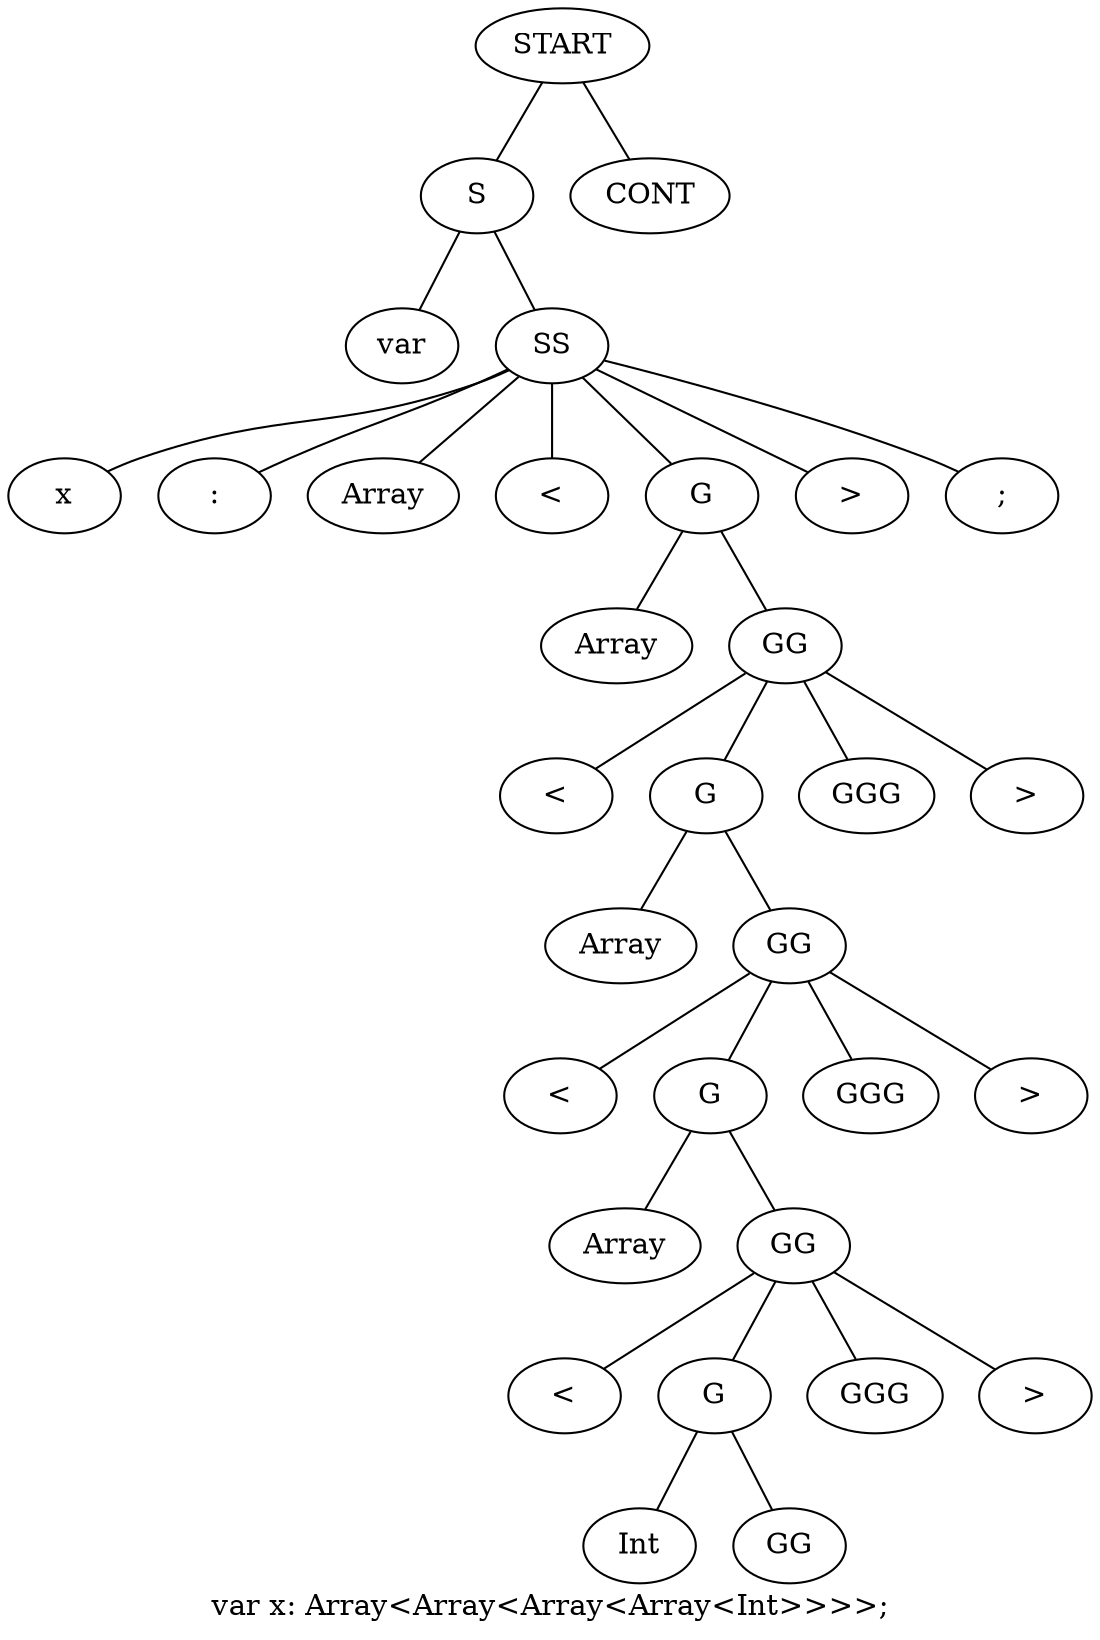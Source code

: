 graph ""
	{
	label="var x: Array<Array<Array<Array<Int>>>>;"

	n000 ;
	n000 [label="START"] ;
	n000 -- n001 ;
	n000 -- n002 ;
	n001 [label="S"] ;
	n001 -- n003 ;
	n001 -- n004 ;
	n002 [label="CONT"] ;
	n003 [label="var"] ;
	n004 [label="SS"] ;
	n004 -- n005 ;
	n004 -- n006 ;
	n004 -- n007 ;
	n004 -- n008 ;
	n004 -- n009 ;
	n004 -- n010 ;
	n004 -- n011 ;
	n005 [label="x"] ;
	n006 [label=":"] ;
	n007 [label="Array"] ;
	n008 [label="<"] ;
	n009 [label="G"] ;
	n009 -- n012 ;
	n009 -- n013 ;
	n010 [label=">"] ;
	n011 [label=";"] ;
	n012 [label="Array"] ;
	n013 [label="GG"] ;
	n013 -- n014 ;
	n013 -- n015 ;
	n013 -- n016 ;
	n013 -- n017 ;
	n014 [label="<"] ;
	n015 [label="G"] ;
	n015 -- n018 ;
	n015 -- n019 ;
	n016 [label="GGG"] ;
	n017 [label=">"] ;
	n018 [label="Array"] ;
	n019 [label="GG"] ;
	n019 -- n020 ;
	n019 -- n021 ;
	n019 -- n022 ;
	n019 -- n023 ;
	n020 [label="<"] ;
	n021 [label="G"] ;
	n021 -- n024 ;
	n021 -- n025 ;
	n022 [label="GGG"] ;
	n023 [label=">"] ;
	n024 [label="Array"] ;
	n025 [label="GG"] ;
	n025 -- n026 ;
	n025 -- n027 ;
	n025 -- n028 ;
	n025 -- n029 ;
	n026 [label="<"] ;
	n027 [label="G"] ;
	n027 -- n030 ;
	n027 -- n031 ;
	n028 [label="GGG"] ;
	n029 [label=">"] ;
	n030 [label="Int"] ;
	n031 [label="GG"] ;
	}

